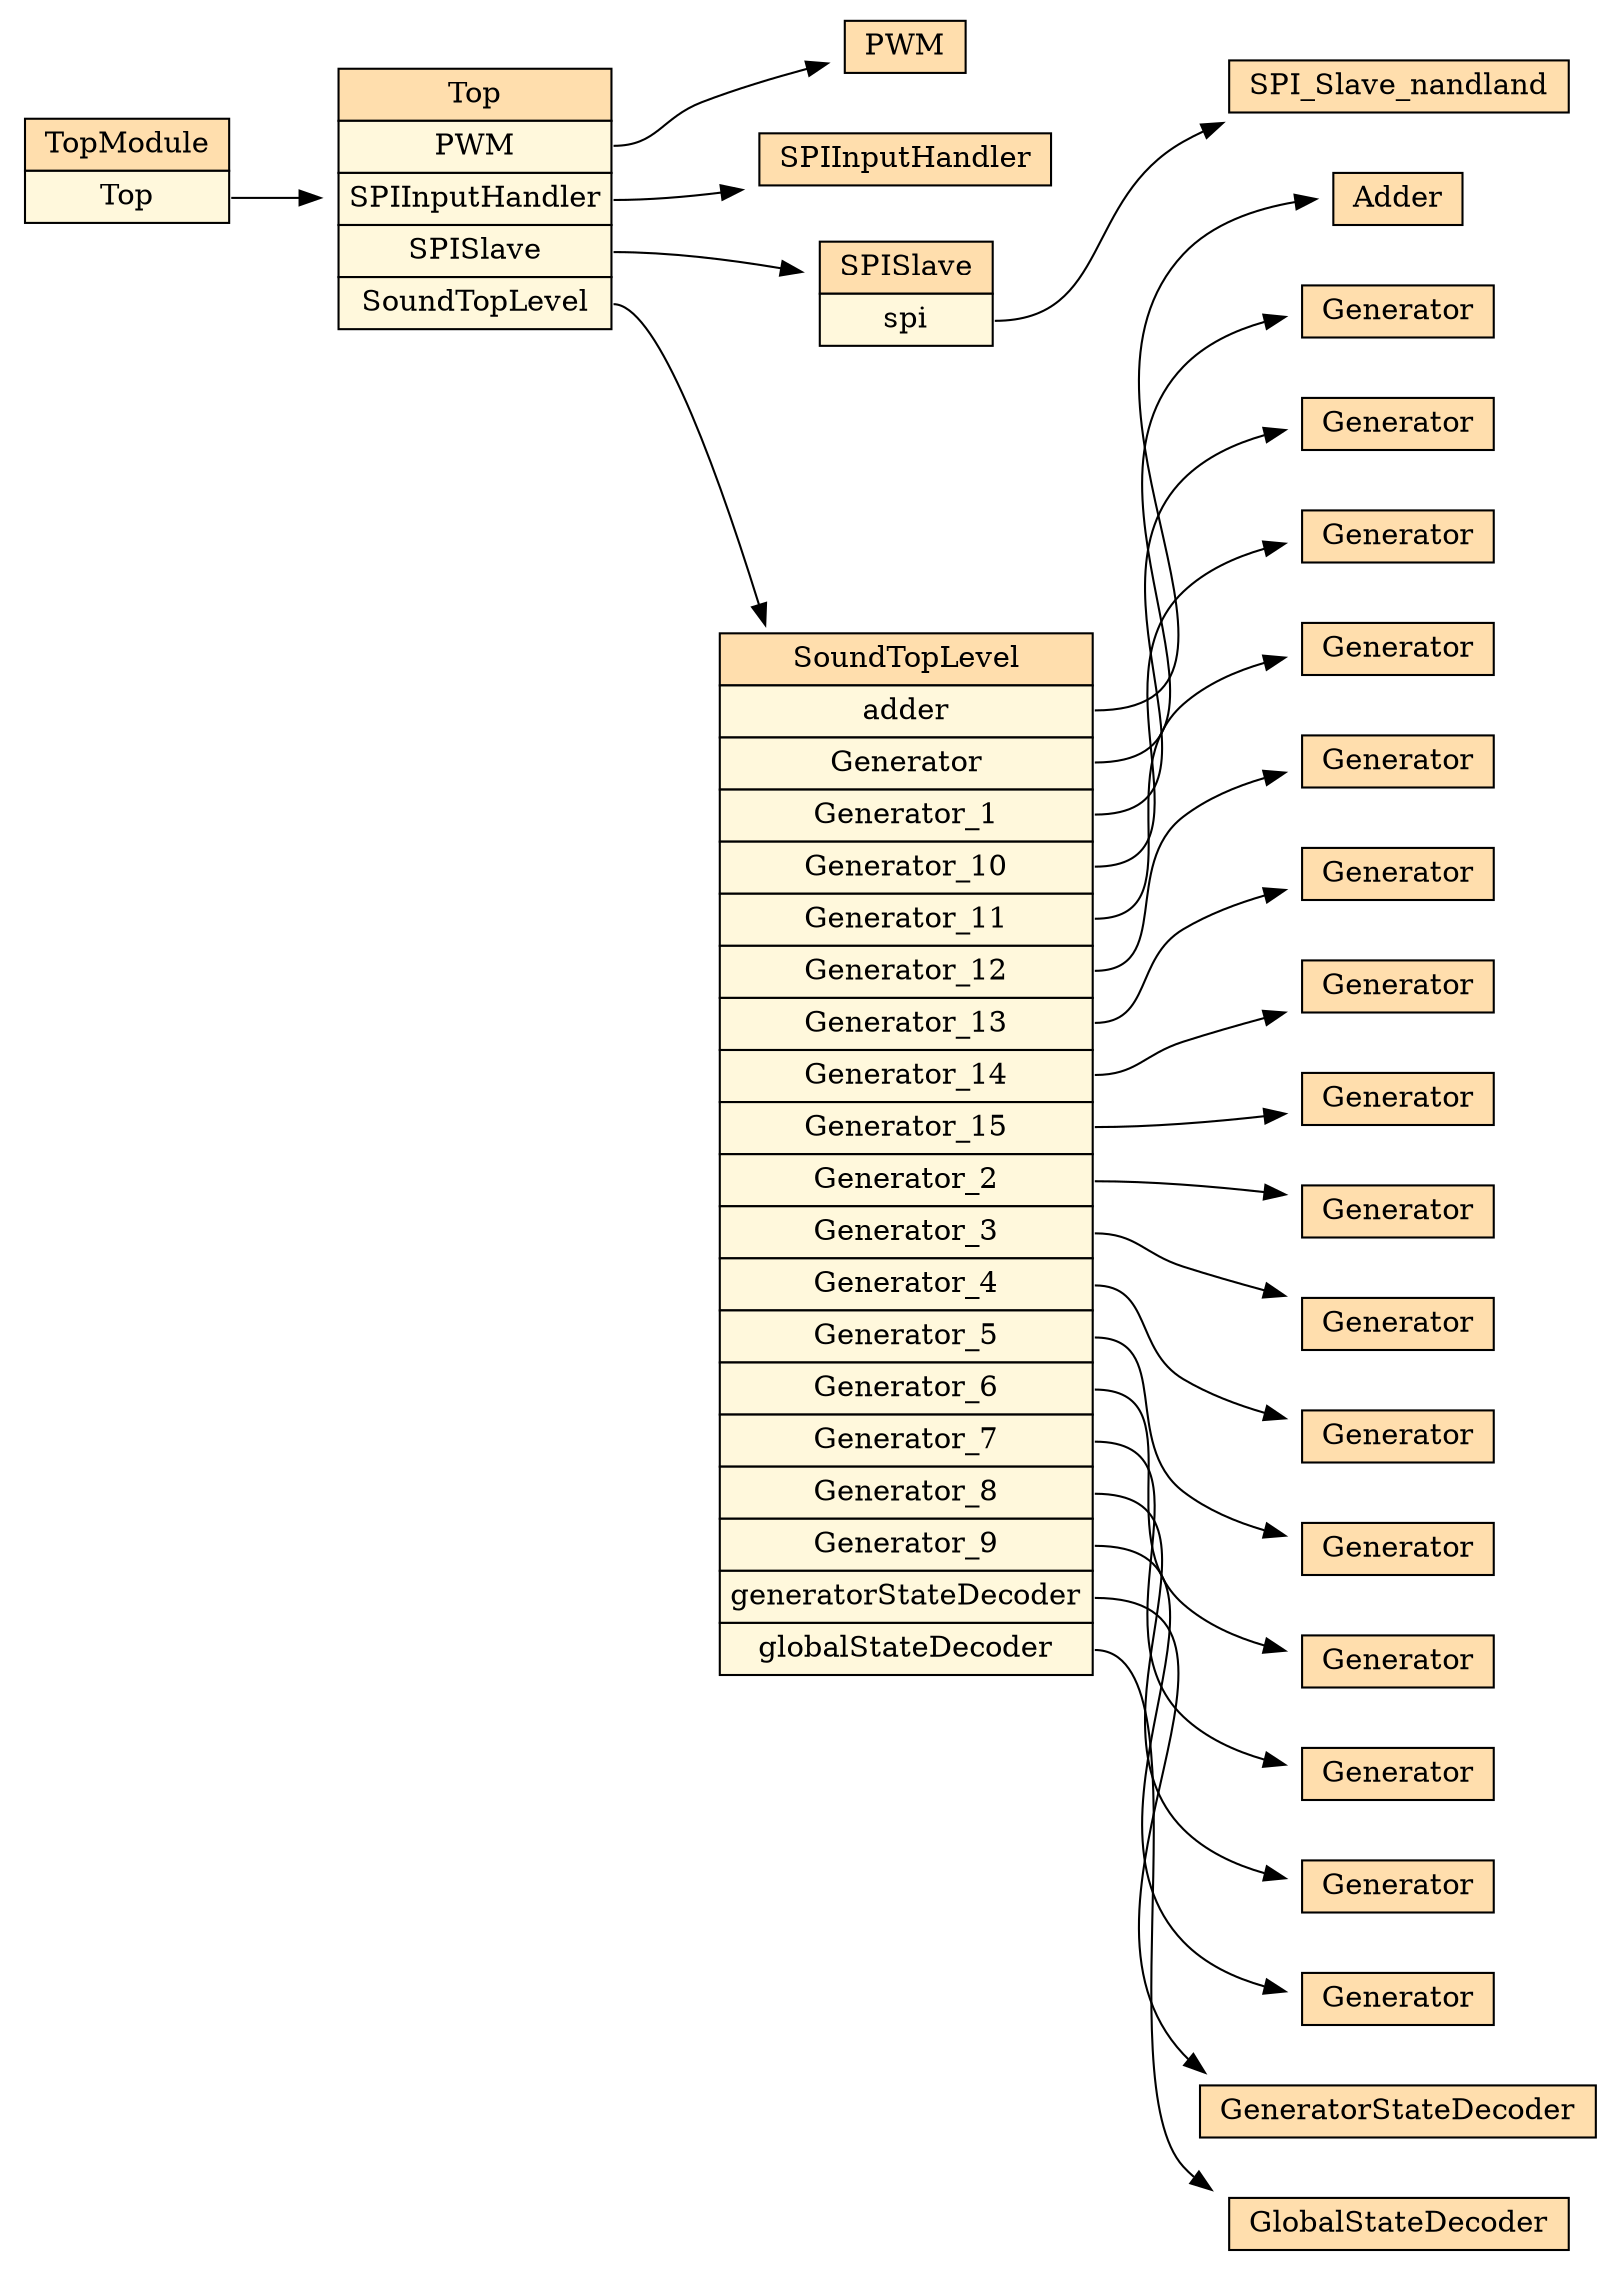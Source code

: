 digraph TopModule_hierarchy { rankdir="TB" 
 node [shape="rectangle"]; 
rankdir="LR" 
stylesheet = "styles.css"
module_1 [shape= "plaintext" href="TopModule.dot.svg" label=<

<TABLE BORDER="0" CELLBORDER="1" CELLSPACING="0" CELLPADDING="4" >
      
  <TR >
    <TD BGCOLOR="#FFDEAD" > TopModule </TD>
  </TR>
        
  <TR>
    <TD PORT="module_2" BGCOLOR="#FFF8DC" >Top</TD>
  </TR>
        
</TABLE>>];

      module_2 [shape= "plaintext" href="Top.dot.svg" label=<

<TABLE BORDER="0" CELLBORDER="1" CELLSPACING="0" CELLPADDING="4" >
      
  <TR >
    <TD BGCOLOR="#FFDEAD" > Top </TD>
  </TR>
        
  <TR>
    <TD PORT="module_3" BGCOLOR="#FFF8DC" >PWM</TD>
  </TR>
        
  <TR>
    <TD PORT="module_4" BGCOLOR="#FFF8DC" >SPIInputHandler</TD>
  </TR>
        
  <TR>
    <TD PORT="module_5" BGCOLOR="#FFF8DC" >SPISlave</TD>
  </TR>
        
  <TR>
    <TD PORT="module_7" BGCOLOR="#FFF8DC" >SoundTopLevel</TD>
  </TR>
        
</TABLE>>];

      module_3 [shape= "plaintext" href="PWM.dot.svg" label=<

<TABLE BORDER="0" CELLBORDER="1" CELLSPACING="0" CELLPADDING="4" >
      
  <TR >
    <TD BGCOLOR="#FFDEAD" > PWM </TD>
  </TR>
        
</TABLE>>];

      module_4 [shape= "plaintext" href="SPIInputHandler.dot.svg" label=<

<TABLE BORDER="0" CELLBORDER="1" CELLSPACING="0" CELLPADDING="4" >
      
  <TR >
    <TD BGCOLOR="#FFDEAD" > SPIInputHandler </TD>
  </TR>
        
</TABLE>>];

      module_5 [shape= "plaintext" href="SPISlave.dot.svg" label=<

<TABLE BORDER="0" CELLBORDER="1" CELLSPACING="0" CELLPADDING="4" >
      
  <TR >
    <TD BGCOLOR="#FFDEAD" > SPISlave </TD>
  </TR>
        
  <TR>
    <TD PORT="module_6" BGCOLOR="#FFF8DC" >spi</TD>
  </TR>
        
</TABLE>>];

      module_6 [shape= "plaintext" href="SPI_Slave_nandland.dot.svg" label=<

<TABLE BORDER="0" CELLBORDER="1" CELLSPACING="0" CELLPADDING="4" >
      
  <TR >
    <TD BGCOLOR="#FFDEAD" > SPI_Slave_nandland </TD>
  </TR>
        
</TABLE>>];

      module_7 [shape= "plaintext" href="SoundTopLevel.dot.svg" label=<

<TABLE BORDER="0" CELLBORDER="1" CELLSPACING="0" CELLPADDING="4" >
      
  <TR >
    <TD BGCOLOR="#FFDEAD" > SoundTopLevel </TD>
  </TR>
        
  <TR>
    <TD PORT="module_17" BGCOLOR="#FFF8DC" >adder</TD>
  </TR>
        
  <TR>
    <TD PORT="module_20" BGCOLOR="#FFF8DC" >Generator</TD>
  </TR>
        
  <TR>
    <TD PORT="module_8" BGCOLOR="#FFF8DC" >Generator_1</TD>
  </TR>
        
  <TR>
    <TD PORT="module_13" BGCOLOR="#FFF8DC" >Generator_10</TD>
  </TR>
        
  <TR>
    <TD PORT="module_22" BGCOLOR="#FFF8DC" >Generator_11</TD>
  </TR>
        
  <TR>
    <TD PORT="module_11" BGCOLOR="#FFF8DC" >Generator_12</TD>
  </TR>
        
  <TR>
    <TD PORT="module_23" BGCOLOR="#FFF8DC" >Generator_13</TD>
  </TR>
        
  <TR>
    <TD PORT="module_24" BGCOLOR="#FFF8DC" >Generator_14</TD>
  </TR>
        
  <TR>
    <TD PORT="module_26" BGCOLOR="#FFF8DC" >Generator_15</TD>
  </TR>
        
  <TR>
    <TD PORT="module_12" BGCOLOR="#FFF8DC" >Generator_2</TD>
  </TR>
        
  <TR>
    <TD PORT="module_19" BGCOLOR="#FFF8DC" >Generator_3</TD>
  </TR>
        
  <TR>
    <TD PORT="module_9" BGCOLOR="#FFF8DC" >Generator_4</TD>
  </TR>
        
  <TR>
    <TD PORT="module_16" BGCOLOR="#FFF8DC" >Generator_5</TD>
  </TR>
        
  <TR>
    <TD PORT="module_25" BGCOLOR="#FFF8DC" >Generator_6</TD>
  </TR>
        
  <TR>
    <TD PORT="module_14" BGCOLOR="#FFF8DC" >Generator_7</TD>
  </TR>
        
  <TR>
    <TD PORT="module_21" BGCOLOR="#FFF8DC" >Generator_8</TD>
  </TR>
        
  <TR>
    <TD PORT="module_18" BGCOLOR="#FFF8DC" >Generator_9</TD>
  </TR>
        
  <TR>
    <TD PORT="module_10" BGCOLOR="#FFF8DC" >generatorStateDecoder</TD>
  </TR>
        
  <TR>
    <TD PORT="module_15" BGCOLOR="#FFF8DC" >globalStateDecoder</TD>
  </TR>
        
</TABLE>>];

      module_8 [shape= "plaintext" href="Generator.dot.svg" label=<

<TABLE BORDER="0" CELLBORDER="1" CELLSPACING="0" CELLPADDING="4" >
      
  <TR >
    <TD BGCOLOR="#FFDEAD" > Generator </TD>
  </TR>
        
</TABLE>>];

      module_9 [shape= "plaintext" href="Generator.dot.svg" label=<

<TABLE BORDER="0" CELLBORDER="1" CELLSPACING="0" CELLPADDING="4" >
      
  <TR >
    <TD BGCOLOR="#FFDEAD" > Generator </TD>
  </TR>
        
</TABLE>>];

      module_10 [shape= "plaintext" href="GeneratorStateDecoder.dot.svg" label=<

<TABLE BORDER="0" CELLBORDER="1" CELLSPACING="0" CELLPADDING="4" >
      
  <TR >
    <TD BGCOLOR="#FFDEAD" > GeneratorStateDecoder </TD>
  </TR>
        
</TABLE>>];

      module_11 [shape= "plaintext" href="Generator.dot.svg" label=<

<TABLE BORDER="0" CELLBORDER="1" CELLSPACING="0" CELLPADDING="4" >
      
  <TR >
    <TD BGCOLOR="#FFDEAD" > Generator </TD>
  </TR>
        
</TABLE>>];

      module_12 [shape= "plaintext" href="Generator.dot.svg" label=<

<TABLE BORDER="0" CELLBORDER="1" CELLSPACING="0" CELLPADDING="4" >
      
  <TR >
    <TD BGCOLOR="#FFDEAD" > Generator </TD>
  </TR>
        
</TABLE>>];

      module_13 [shape= "plaintext" href="Generator.dot.svg" label=<

<TABLE BORDER="0" CELLBORDER="1" CELLSPACING="0" CELLPADDING="4" >
      
  <TR >
    <TD BGCOLOR="#FFDEAD" > Generator </TD>
  </TR>
        
</TABLE>>];

      module_14 [shape= "plaintext" href="Generator.dot.svg" label=<

<TABLE BORDER="0" CELLBORDER="1" CELLSPACING="0" CELLPADDING="4" >
      
  <TR >
    <TD BGCOLOR="#FFDEAD" > Generator </TD>
  </TR>
        
</TABLE>>];

      module_15 [shape= "plaintext" href="GlobalStateDecoder.dot.svg" label=<

<TABLE BORDER="0" CELLBORDER="1" CELLSPACING="0" CELLPADDING="4" >
      
  <TR >
    <TD BGCOLOR="#FFDEAD" > GlobalStateDecoder </TD>
  </TR>
        
</TABLE>>];

      module_16 [shape= "plaintext" href="Generator.dot.svg" label=<

<TABLE BORDER="0" CELLBORDER="1" CELLSPACING="0" CELLPADDING="4" >
      
  <TR >
    <TD BGCOLOR="#FFDEAD" > Generator </TD>
  </TR>
        
</TABLE>>];

      module_17 [shape= "plaintext" href="Adder.dot.svg" label=<

<TABLE BORDER="0" CELLBORDER="1" CELLSPACING="0" CELLPADDING="4" >
      
  <TR >
    <TD BGCOLOR="#FFDEAD" > Adder </TD>
  </TR>
        
</TABLE>>];

      module_18 [shape= "plaintext" href="Generator.dot.svg" label=<

<TABLE BORDER="0" CELLBORDER="1" CELLSPACING="0" CELLPADDING="4" >
      
  <TR >
    <TD BGCOLOR="#FFDEAD" > Generator </TD>
  </TR>
        
</TABLE>>];

      module_19 [shape= "plaintext" href="Generator.dot.svg" label=<

<TABLE BORDER="0" CELLBORDER="1" CELLSPACING="0" CELLPADDING="4" >
      
  <TR >
    <TD BGCOLOR="#FFDEAD" > Generator </TD>
  </TR>
        
</TABLE>>];

      module_20 [shape= "plaintext" href="Generator.dot.svg" label=<

<TABLE BORDER="0" CELLBORDER="1" CELLSPACING="0" CELLPADDING="4" >
      
  <TR >
    <TD BGCOLOR="#FFDEAD" > Generator </TD>
  </TR>
        
</TABLE>>];

      module_21 [shape= "plaintext" href="Generator.dot.svg" label=<

<TABLE BORDER="0" CELLBORDER="1" CELLSPACING="0" CELLPADDING="4" >
      
  <TR >
    <TD BGCOLOR="#FFDEAD" > Generator </TD>
  </TR>
        
</TABLE>>];

      module_22 [shape= "plaintext" href="Generator.dot.svg" label=<

<TABLE BORDER="0" CELLBORDER="1" CELLSPACING="0" CELLPADDING="4" >
      
  <TR >
    <TD BGCOLOR="#FFDEAD" > Generator </TD>
  </TR>
        
</TABLE>>];

      module_23 [shape= "plaintext" href="Generator.dot.svg" label=<

<TABLE BORDER="0" CELLBORDER="1" CELLSPACING="0" CELLPADDING="4" >
      
  <TR >
    <TD BGCOLOR="#FFDEAD" > Generator </TD>
  </TR>
        
</TABLE>>];

      module_24 [shape= "plaintext" href="Generator.dot.svg" label=<

<TABLE BORDER="0" CELLBORDER="1" CELLSPACING="0" CELLPADDING="4" >
      
  <TR >
    <TD BGCOLOR="#FFDEAD" > Generator </TD>
  </TR>
        
</TABLE>>];

      module_25 [shape= "plaintext" href="Generator.dot.svg" label=<

<TABLE BORDER="0" CELLBORDER="1" CELLSPACING="0" CELLPADDING="4" >
      
  <TR >
    <TD BGCOLOR="#FFDEAD" > Generator </TD>
  </TR>
        
</TABLE>>];

      module_26 [shape= "plaintext" href="Generator.dot.svg" label=<

<TABLE BORDER="0" CELLBORDER="1" CELLSPACING="0" CELLPADDING="4" >
      
  <TR >
    <TD BGCOLOR="#FFDEAD" > Generator </TD>
  </TR>
        
</TABLE>>];

      module_2:module_3 -> module_3
module_2:module_4 -> module_4
module_5:module_6 -> module_6
module_2:module_5 -> module_5
module_7:module_8 -> module_8
module_7:module_9 -> module_9
module_7:module_10 -> module_10
module_7:module_11 -> module_11
module_7:module_12 -> module_12
module_7:module_13 -> module_13
module_7:module_14 -> module_14
module_7:module_15 -> module_15
module_7:module_16 -> module_16
module_7:module_17 -> module_17
module_7:module_18 -> module_18
module_7:module_19 -> module_19
module_7:module_20 -> module_20
module_7:module_21 -> module_21
module_7:module_22 -> module_22
module_7:module_23 -> module_23
module_7:module_24 -> module_24
module_7:module_25 -> module_25
module_7:module_26 -> module_26
module_2:module_7 -> module_7
module_1:module_2 -> module_2
}